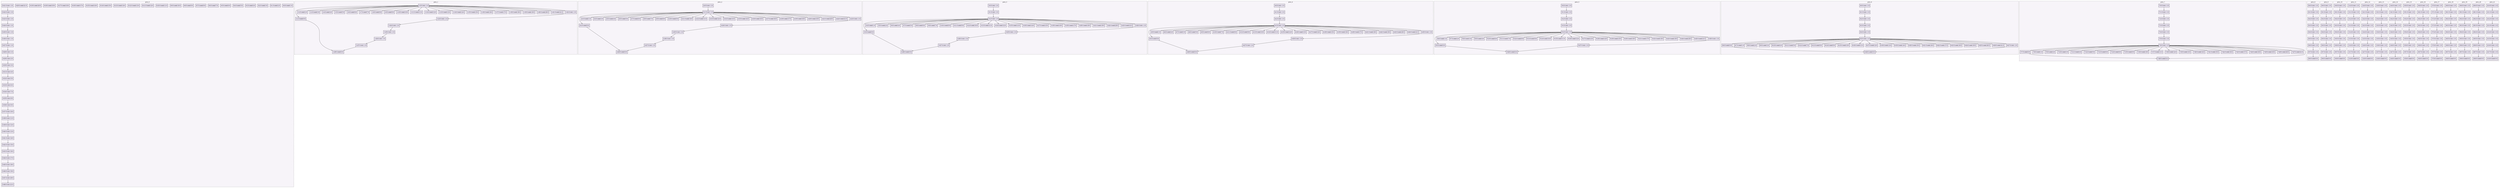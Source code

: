 digraph{node[shape=record style=filled colorscheme=purd9 fillcolor=2];subgraph cluster0{style=dashed;colorscheme=purd9;bgcolor=1;edge[arrowhead=empty];label=proc_0;0[label="0:0 0 send 1 0"];1[label="0:1 0 send 2 0"];2[label="0:2 0 send 3 0"];3[label="0:3 0 send 4 0"];4[label="0:4 0 send 5 0"];5[label="0:5 0 send 6 0"];6[label="0:6 0 send 7 0"];7[label="0:7 0 send 8 0"];8[label="0:8 0 send 9 0"];9[label="0:9 0 send 10 0"];10[label="0:10 0 send 11 0"];11[label="0:11 0 send 12 0"];12[label="0:12 0 send 13 0"];13[label="0:13 0 send 14 0"];14[label="0:14 0 send 15 0"];15[label="0:15 0 send 16 0"];16[label="0:16 0 send 17 0"];17[label="0:17 0 send 18 0"];18[label="0:18 0 send 19 0"];19[label="0:19 0 send 20 0"];20[label="0:20 0 send 21 0"];21[label="0:21 0 recv -1 0"];22[label="0:22 0 recv -1 0"];23[label="0:23 0 recv -1 0"];24[label="0:24 0 recv -1 0"];25[label="0:25 0 recv -1 0"];26[label="0:26 0 recv -1 0"];27[label="0:27 0 recv -1 0"];28[label="0:28 0 recv 1 0"];29[label="0:29 0 recv 2 0"];30[label="0:30 0 recv 3 0"];31[label="0:31 0 recv 4 0"];32[label="0:32 0 recv 5 0"];33[label="0:33 0 recv 6 0"];34[label="0:34 0 recv 7 0"];35[label="0:35 0 recv 8 0"];36[label="0:36 0 recv 9 0"];37[label="0:37 0 recv 10 0"];38[label="0:38 0 recv 11 0"];39[label="0:39 0 recv 12 0"];40[label="0:40 0 recv 13 0"];41[label="0:41 0 recv 14 0"];42[label="0:42 0 recv 15 0"];43[label="0:43 0 recv 16 0"];44[label="0:44 0 recv 17 0"];45[label="0:45 0 recv 18 0"];46[label="0:46 0 recv 19 0"];47[label="0:47 0 recv 20 0"];48[label="0:48 0 recv 21 0"];21->22;22->23;23->24;24->25;25->26;26->27;27->28;28->29;29->30;30->31;31->32;32->33;33->34;34->35;35->36;36->37;37->38;38->39;39->40;40->41;41->42;42->43;43->44;44->45;45->46;46->47;47->48;}subgraph cluster1{style=dashed;colorscheme=purd9;bgcolor=1;edge[arrowhead=empty];label=proc_1;49[label="1:0 0 recv -1 0"];50[label="1:1 0 send 0 0"];51[label="1:2 0 send 2 0"];52[label="1:3 0 send 3 0"];53[label="1:4 0 send 4 0"];54[label="1:5 0 send 5 0"];55[label="1:6 0 send 6 0"];56[label="1:7 0 send 7 0"];57[label="1:8 0 send 8 0"];58[label="1:9 0 send 9 0"];59[label="1:10 0 send 10 0"];60[label="1:11 0 send 11 0"];61[label="1:12 0 send 12 0"];62[label="1:13 0 send 13 0"];63[label="1:14 0 send 14 0"];64[label="1:15 0 send 15 0"];65[label="1:16 0 send 16 0"];66[label="1:17 0 send 17 0"];67[label="1:18 0 send 18 0"];68[label="1:19 0 send 19 0"];69[label="1:20 0 send 20 0"];70[label="1:21 0 send 21 0"];71[label="1:22 0 recv -1 0"];72[label="1:23 0 recv -1 0"];73[label="1:24 0 recv -1 0"];74[label="1:25 0 recv -1 0"];75[label="1:26 0 recv -1 0"];76[label="1:27 0 recv -1 0"];77[label="1:28 0 send 0 0"];49->50;49->51;49->52;49->53;49->54;49->55;49->56;49->57;49->58;49->59;49->60;49->61;49->62;49->63;49->64;49->65;49->66;49->67;49->68;49->69;49->70;49->71;71->72;72->73;73->74;74->75;75->76;76->77;50->77;}subgraph cluster2{style=dashed;colorscheme=purd9;bgcolor=1;edge[arrowhead=empty];label=proc_2;78[label="2:0 0 recv -1 0"];79[label="2:1 0 recv -1 0"];80[label="2:2 0 send 0 0"];81[label="2:3 0 send 1 0"];82[label="2:4 0 send 3 0"];83[label="2:5 0 send 4 0"];84[label="2:6 0 send 5 0"];85[label="2:7 0 send 6 0"];86[label="2:8 0 send 7 0"];87[label="2:9 0 send 8 0"];88[label="2:10 0 send 9 0"];89[label="2:11 0 send 10 0"];90[label="2:12 0 send 11 0"];91[label="2:13 0 send 12 0"];92[label="2:14 0 send 13 0"];93[label="2:15 0 send 14 0"];94[label="2:16 0 send 15 0"];95[label="2:17 0 send 16 0"];96[label="2:18 0 send 17 0"];97[label="2:19 0 send 18 0"];98[label="2:20 0 send 19 0"];99[label="2:21 0 send 20 0"];100[label="2:22 0 send 21 0"];101[label="2:23 0 recv -1 0"];102[label="2:24 0 recv -1 0"];103[label="2:25 0 recv -1 0"];104[label="2:26 0 recv -1 0"];105[label="2:27 0 recv -1 0"];106[label="2:28 0 send 0 0"];78->79;79->80;79->81;79->82;79->83;79->84;79->85;79->86;79->87;79->88;79->89;79->90;79->91;79->92;79->93;79->94;79->95;79->96;79->97;79->98;79->99;79->100;79->101;101->102;102->103;103->104;104->105;105->106;80->106;}subgraph cluster3{style=dashed;colorscheme=purd9;bgcolor=1;edge[arrowhead=empty];label=proc_3;107[label="3:0 0 recv -1 0"];108[label="3:1 0 recv -1 0"];109[label="3:2 0 recv -1 0"];110[label="3:3 0 send 0 0"];111[label="3:4 0 send 1 0"];112[label="3:5 0 send 2 0"];113[label="3:6 0 send 4 0"];114[label="3:7 0 send 5 0"];115[label="3:8 0 send 6 0"];116[label="3:9 0 send 7 0"];117[label="3:10 0 send 8 0"];118[label="3:11 0 send 9 0"];119[label="3:12 0 send 10 0"];120[label="3:13 0 send 11 0"];121[label="3:14 0 send 12 0"];122[label="3:15 0 send 13 0"];123[label="3:16 0 send 14 0"];124[label="3:17 0 send 15 0"];125[label="3:18 0 send 16 0"];126[label="3:19 0 send 17 0"];127[label="3:20 0 send 18 0"];128[label="3:21 0 send 19 0"];129[label="3:22 0 send 20 0"];130[label="3:23 0 send 21 0"];131[label="3:24 0 recv -1 0"];132[label="3:25 0 recv -1 0"];133[label="3:26 0 recv -1 0"];134[label="3:27 0 recv -1 0"];135[label="3:28 0 send 0 0"];107->108;108->109;109->110;109->111;109->112;109->113;109->114;109->115;109->116;109->117;109->118;109->119;109->120;109->121;109->122;109->123;109->124;109->125;109->126;109->127;109->128;109->129;109->130;109->131;131->132;132->133;133->134;134->135;110->135;}subgraph cluster4{style=dashed;colorscheme=purd9;bgcolor=1;edge[arrowhead=empty];label=proc_4;136[label="4:0 0 recv -1 0"];137[label="4:1 0 recv -1 0"];138[label="4:2 0 recv -1 0"];139[label="4:3 0 recv -1 0"];140[label="4:4 0 send 0 0"];141[label="4:5 0 send 1 0"];142[label="4:6 0 send 2 0"];143[label="4:7 0 send 3 0"];144[label="4:8 0 send 5 0"];145[label="4:9 0 send 6 0"];146[label="4:10 0 send 7 0"];147[label="4:11 0 send 8 0"];148[label="4:12 0 send 9 0"];149[label="4:13 0 send 10 0"];150[label="4:14 0 send 11 0"];151[label="4:15 0 send 12 0"];152[label="4:16 0 send 13 0"];153[label="4:17 0 send 14 0"];154[label="4:18 0 send 15 0"];155[label="4:19 0 send 16 0"];156[label="4:20 0 send 17 0"];157[label="4:21 0 send 18 0"];158[label="4:22 0 send 19 0"];159[label="4:23 0 send 20 0"];160[label="4:24 0 send 21 0"];161[label="4:25 0 recv -1 0"];162[label="4:26 0 recv -1 0"];163[label="4:27 0 recv -1 0"];164[label="4:28 0 send 0 0"];136->137;137->138;138->139;139->140;139->141;139->142;139->143;139->144;139->145;139->146;139->147;139->148;139->149;139->150;139->151;139->152;139->153;139->154;139->155;139->156;139->157;139->158;139->159;139->160;139->161;161->162;162->163;163->164;140->164;}subgraph cluster5{style=dashed;colorscheme=purd9;bgcolor=1;edge[arrowhead=empty];label=proc_5;165[label="5:0 0 recv -1 0"];166[label="5:1 0 recv -1 0"];167[label="5:2 0 recv -1 0"];168[label="5:3 0 recv -1 0"];169[label="5:4 0 recv -1 0"];170[label="5:5 0 send 0 0"];171[label="5:6 0 send 1 0"];172[label="5:7 0 send 2 0"];173[label="5:8 0 send 3 0"];174[label="5:9 0 send 4 0"];175[label="5:10 0 send 6 0"];176[label="5:11 0 send 7 0"];177[label="5:12 0 send 8 0"];178[label="5:13 0 send 9 0"];179[label="5:14 0 send 10 0"];180[label="5:15 0 send 11 0"];181[label="5:16 0 send 12 0"];182[label="5:17 0 send 13 0"];183[label="5:18 0 send 14 0"];184[label="5:19 0 send 15 0"];185[label="5:20 0 send 16 0"];186[label="5:21 0 send 17 0"];187[label="5:22 0 send 18 0"];188[label="5:23 0 send 19 0"];189[label="5:24 0 send 20 0"];190[label="5:25 0 send 21 0"];191[label="5:26 0 recv -1 0"];192[label="5:27 0 recv -1 0"];193[label="5:28 0 send 0 0"];165->166;166->167;167->168;168->169;169->170;169->171;169->172;169->173;169->174;169->175;169->176;169->177;169->178;169->179;169->180;169->181;169->182;169->183;169->184;169->185;169->186;169->187;169->188;169->189;169->190;169->191;191->192;192->193;170->193;}subgraph cluster6{style=dashed;colorscheme=purd9;bgcolor=1;edge[arrowhead=empty];label=proc_6;194[label="6:0 0 recv -1 0"];195[label="6:1 0 recv -1 0"];196[label="6:2 0 recv -1 0"];197[label="6:3 0 recv -1 0"];198[label="6:4 0 recv -1 0"];199[label="6:5 0 recv -1 0"];200[label="6:6 0 send 0 0"];201[label="6:7 0 send 1 0"];202[label="6:8 0 send 2 0"];203[label="6:9 0 send 3 0"];204[label="6:10 0 send 4 0"];205[label="6:11 0 send 5 0"];206[label="6:12 0 send 7 0"];207[label="6:13 0 send 8 0"];208[label="6:14 0 send 9 0"];209[label="6:15 0 send 10 0"];210[label="6:16 0 send 11 0"];211[label="6:17 0 send 12 0"];212[label="6:18 0 send 13 0"];213[label="6:19 0 send 14 0"];214[label="6:20 0 send 15 0"];215[label="6:21 0 send 16 0"];216[label="6:22 0 send 17 0"];217[label="6:23 0 send 18 0"];218[label="6:24 0 send 19 0"];219[label="6:25 0 send 20 0"];220[label="6:26 0 send 21 0"];221[label="6:27 0 recv -1 0"];222[label="6:28 0 send 0 0"];194->195;195->196;196->197;197->198;198->199;199->200;199->201;199->202;199->203;199->204;199->205;199->206;199->207;199->208;199->209;199->210;199->211;199->212;199->213;199->214;199->215;199->216;199->217;199->218;199->219;199->220;199->221;221->222;200->222;}subgraph cluster7{style=dashed;colorscheme=purd9;bgcolor=1;edge[arrowhead=empty];label=proc_7;223[label="7:0 0 recv -1 0"];224[label="7:1 0 recv -1 0"];225[label="7:2 0 recv -1 0"];226[label="7:3 0 recv -1 0"];227[label="7:4 0 recv -1 0"];228[label="7:5 0 recv -1 0"];229[label="7:6 0 recv -1 0"];230[label="7:7 0 send 0 0"];231[label="7:8 0 send 1 0"];232[label="7:9 0 send 2 0"];233[label="7:10 0 send 3 0"];234[label="7:11 0 send 4 0"];235[label="7:12 0 send 5 0"];236[label="7:13 0 send 6 0"];237[label="7:14 0 send 8 0"];238[label="7:15 0 send 9 0"];239[label="7:16 0 send 10 0"];240[label="7:17 0 send 11 0"];241[label="7:18 0 send 12 0"];242[label="7:19 0 send 13 0"];243[label="7:20 0 send 14 0"];244[label="7:21 0 send 15 0"];245[label="7:22 0 send 16 0"];246[label="7:23 0 send 17 0"];247[label="7:24 0 send 18 0"];248[label="7:25 0 send 19 0"];249[label="7:26 0 send 20 0"];250[label="7:27 0 send 21 0"];251[label="7:28 0 send 0 0"];223->224;224->225;225->226;226->227;227->228;228->229;229->230;229->231;229->232;229->233;229->234;229->235;229->236;229->237;229->238;229->239;229->240;229->241;229->242;229->243;229->244;229->245;229->246;229->247;229->248;229->249;229->250;230->251;229->251;}subgraph cluster8{style=dashed;colorscheme=purd9;bgcolor=1;edge[arrowhead=empty];label=proc_8;252[label="8:0 0 recv -1 0"];253[label="8:1 0 recv -1 0"];254[label="8:2 0 recv -1 0"];255[label="8:3 0 recv -1 0"];256[label="8:4 0 recv -1 0"];257[label="8:5 0 recv -1 0"];258[label="8:6 0 recv -1 0"];259[label="8:7 0 recv -1 0"];260[label="8:8 0 send 0 0"];252->253;253->254;254->255;255->256;256->257;257->258;258->259;259->260;}subgraph cluster9{style=dashed;colorscheme=purd9;bgcolor=1;edge[arrowhead=empty];label=proc_9;261[label="9:0 0 recv -1 0"];262[label="9:1 0 recv -1 0"];263[label="9:2 0 recv -1 0"];264[label="9:3 0 recv -1 0"];265[label="9:4 0 recv -1 0"];266[label="9:5 0 recv -1 0"];267[label="9:6 0 recv -1 0"];268[label="9:7 0 recv -1 0"];269[label="9:8 0 send 0 0"];261->262;262->263;263->264;264->265;265->266;266->267;267->268;268->269;}subgraph cluster10{style=dashed;colorscheme=purd9;bgcolor=1;edge[arrowhead=empty];label=proc_10;270[label="10:0 0 recv -1 0"];271[label="10:1 0 recv -1 0"];272[label="10:2 0 recv -1 0"];273[label="10:3 0 recv -1 0"];274[label="10:4 0 recv -1 0"];275[label="10:5 0 recv -1 0"];276[label="10:6 0 recv -1 0"];277[label="10:7 0 recv -1 0"];278[label="10:8 0 send 0 0"];270->271;271->272;272->273;273->274;274->275;275->276;276->277;277->278;}subgraph cluster11{style=dashed;colorscheme=purd9;bgcolor=1;edge[arrowhead=empty];label=proc_11;279[label="11:0 0 recv -1 0"];280[label="11:1 0 recv -1 0"];281[label="11:2 0 recv -1 0"];282[label="11:3 0 recv -1 0"];283[label="11:4 0 recv -1 0"];284[label="11:5 0 recv -1 0"];285[label="11:6 0 recv -1 0"];286[label="11:7 0 recv -1 0"];287[label="11:8 0 send 0 0"];279->280;280->281;281->282;282->283;283->284;284->285;285->286;286->287;}subgraph cluster12{style=dashed;colorscheme=purd9;bgcolor=1;edge[arrowhead=empty];label=proc_12;288[label="12:0 0 recv -1 0"];289[label="12:1 0 recv -1 0"];290[label="12:2 0 recv -1 0"];291[label="12:3 0 recv -1 0"];292[label="12:4 0 recv -1 0"];293[label="12:5 0 recv -1 0"];294[label="12:6 0 recv -1 0"];295[label="12:7 0 recv -1 0"];296[label="12:8 0 send 0 0"];288->289;289->290;290->291;291->292;292->293;293->294;294->295;295->296;}subgraph cluster13{style=dashed;colorscheme=purd9;bgcolor=1;edge[arrowhead=empty];label=proc_13;297[label="13:0 0 recv -1 0"];298[label="13:1 0 recv -1 0"];299[label="13:2 0 recv -1 0"];300[label="13:3 0 recv -1 0"];301[label="13:4 0 recv -1 0"];302[label="13:5 0 recv -1 0"];303[label="13:6 0 recv -1 0"];304[label="13:7 0 recv -1 0"];305[label="13:8 0 send 0 0"];297->298;298->299;299->300;300->301;301->302;302->303;303->304;304->305;}subgraph cluster14{style=dashed;colorscheme=purd9;bgcolor=1;edge[arrowhead=empty];label=proc_14;306[label="14:0 0 recv -1 0"];307[label="14:1 0 recv -1 0"];308[label="14:2 0 recv -1 0"];309[label="14:3 0 recv -1 0"];310[label="14:4 0 recv -1 0"];311[label="14:5 0 recv -1 0"];312[label="14:6 0 recv -1 0"];313[label="14:7 0 recv -1 0"];314[label="14:8 0 send 0 0"];306->307;307->308;308->309;309->310;310->311;311->312;312->313;313->314;}subgraph cluster15{style=dashed;colorscheme=purd9;bgcolor=1;edge[arrowhead=empty];label=proc_15;315[label="15:0 0 recv -1 0"];316[label="15:1 0 recv -1 0"];317[label="15:2 0 recv -1 0"];318[label="15:3 0 recv -1 0"];319[label="15:4 0 recv -1 0"];320[label="15:5 0 recv -1 0"];321[label="15:6 0 recv -1 0"];322[label="15:7 0 recv -1 0"];323[label="15:8 0 send 0 0"];315->316;316->317;317->318;318->319;319->320;320->321;321->322;322->323;}subgraph cluster16{style=dashed;colorscheme=purd9;bgcolor=1;edge[arrowhead=empty];label=proc_16;324[label="16:0 0 recv -1 0"];325[label="16:1 0 recv -1 0"];326[label="16:2 0 recv -1 0"];327[label="16:3 0 recv -1 0"];328[label="16:4 0 recv -1 0"];329[label="16:5 0 recv -1 0"];330[label="16:6 0 recv -1 0"];331[label="16:7 0 recv -1 0"];332[label="16:8 0 send 0 0"];324->325;325->326;326->327;327->328;328->329;329->330;330->331;331->332;}subgraph cluster17{style=dashed;colorscheme=purd9;bgcolor=1;edge[arrowhead=empty];label=proc_17;333[label="17:0 0 recv -1 0"];334[label="17:1 0 recv -1 0"];335[label="17:2 0 recv -1 0"];336[label="17:3 0 recv -1 0"];337[label="17:4 0 recv -1 0"];338[label="17:5 0 recv -1 0"];339[label="17:6 0 recv -1 0"];340[label="17:7 0 recv -1 0"];341[label="17:8 0 send 0 0"];333->334;334->335;335->336;336->337;337->338;338->339;339->340;340->341;}subgraph cluster18{style=dashed;colorscheme=purd9;bgcolor=1;edge[arrowhead=empty];label=proc_18;342[label="18:0 0 recv -1 0"];343[label="18:1 0 recv -1 0"];344[label="18:2 0 recv -1 0"];345[label="18:3 0 recv -1 0"];346[label="18:4 0 recv -1 0"];347[label="18:5 0 recv -1 0"];348[label="18:6 0 recv -1 0"];349[label="18:7 0 recv -1 0"];350[label="18:8 0 send 0 0"];342->343;343->344;344->345;345->346;346->347;347->348;348->349;349->350;}subgraph cluster19{style=dashed;colorscheme=purd9;bgcolor=1;edge[arrowhead=empty];label=proc_19;351[label="19:0 0 recv -1 0"];352[label="19:1 0 recv -1 0"];353[label="19:2 0 recv -1 0"];354[label="19:3 0 recv -1 0"];355[label="19:4 0 recv -1 0"];356[label="19:5 0 recv -1 0"];357[label="19:6 0 recv -1 0"];358[label="19:7 0 recv -1 0"];359[label="19:8 0 send 0 0"];351->352;352->353;353->354;354->355;355->356;356->357;357->358;358->359;}subgraph cluster20{style=dashed;colorscheme=purd9;bgcolor=1;edge[arrowhead=empty];label=proc_20;360[label="20:0 0 recv -1 0"];361[label="20:1 0 recv -1 0"];362[label="20:2 0 recv -1 0"];363[label="20:3 0 recv -1 0"];364[label="20:4 0 recv -1 0"];365[label="20:5 0 recv -1 0"];366[label="20:6 0 recv -1 0"];367[label="20:7 0 recv -1 0"];368[label="20:8 0 send 0 0"];360->361;361->362;362->363;363->364;364->365;365->366;366->367;367->368;}subgraph cluster21{style=dashed;colorscheme=purd9;bgcolor=1;edge[arrowhead=empty];label=proc_21;369[label="21:0 0 recv -1 0"];370[label="21:1 0 recv -1 0"];371[label="21:2 0 recv -1 0"];372[label="21:3 0 recv -1 0"];373[label="21:4 0 recv -1 0"];374[label="21:5 0 recv -1 0"];375[label="21:6 0 recv -1 0"];376[label="21:7 0 recv -1 0"];377[label="21:8 0 send 0 0"];369->370;370->371;371->372;372->373;373->374;374->375;375->376;376->377;}}